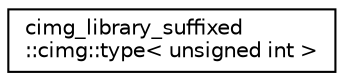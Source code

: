 digraph "Graphical Class Hierarchy"
{
 // LATEX_PDF_SIZE
  edge [fontname="Helvetica",fontsize="10",labelfontname="Helvetica",labelfontsize="10"];
  node [fontname="Helvetica",fontsize="10",shape=record];
  rankdir="LR";
  Node0 [label="cimg_library_suffixed\l::cimg::type\< unsigned int \>",height=0.2,width=0.4,color="black", fillcolor="white", style="filled",URL="$structcimg__library__suffixed_1_1cimg_1_1type_3_01unsigned_01int_01_4.html",tooltip=" "];
}
